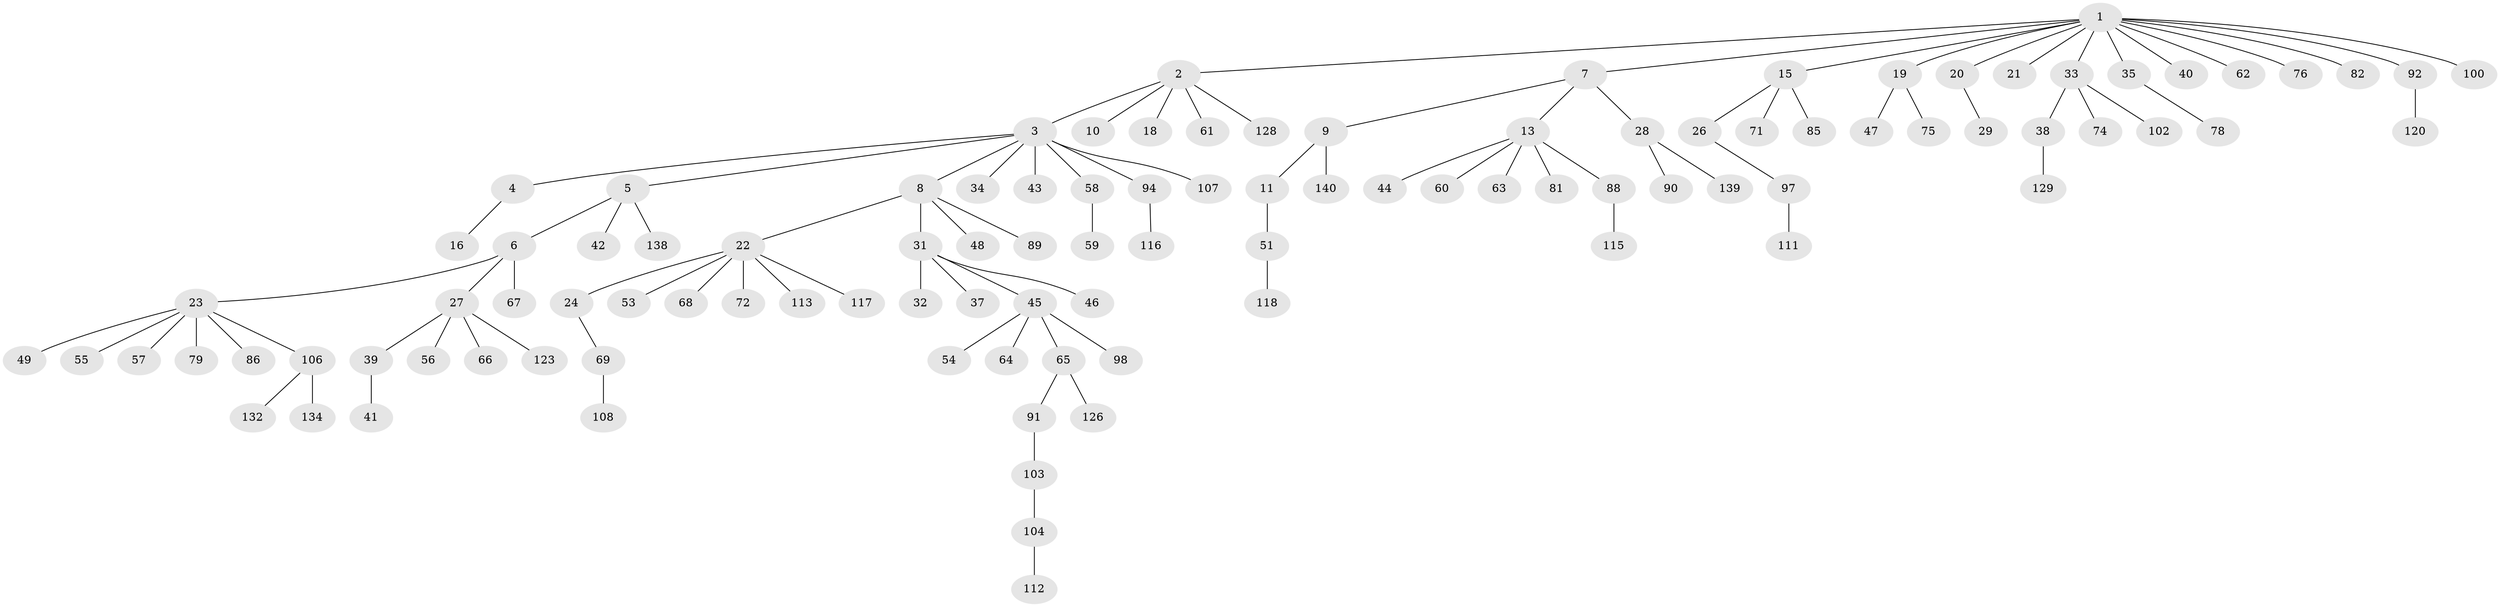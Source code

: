 // original degree distribution, {8: 0.020689655172413793, 7: 0.013793103448275862, 6: 0.013793103448275862, 3: 0.07586206896551724, 5: 0.04827586206896552, 4: 0.034482758620689655, 1: 0.5517241379310345, 2: 0.2413793103448276}
// Generated by graph-tools (version 1.1) at 2025/11/02/27/25 16:11:26]
// undirected, 104 vertices, 103 edges
graph export_dot {
graph [start="1"]
  node [color=gray90,style=filled];
  1 [super="+12"];
  2 [super="+70"];
  3 [super="+17"];
  4 [super="+25"];
  5 [super="+144"];
  6;
  7;
  8;
  9;
  10;
  11;
  13 [super="+14"];
  15 [super="+50"];
  16 [super="+96"];
  18 [super="+73"];
  19 [super="+110"];
  20;
  21 [super="+114"];
  22 [super="+36"];
  23 [super="+136"];
  24;
  26;
  27 [super="+30"];
  28 [super="+109"];
  29;
  31 [super="+105"];
  32 [super="+80"];
  33 [super="+93"];
  34;
  35;
  37;
  38 [super="+99"];
  39;
  40 [super="+124"];
  41;
  42;
  43;
  44;
  45 [super="+52"];
  46 [super="+83"];
  47;
  48 [super="+101"];
  49;
  51 [super="+119"];
  53;
  54;
  55;
  56;
  57;
  58;
  59 [super="+77"];
  60;
  61 [super="+137"];
  62;
  63;
  64 [super="+121"];
  65 [super="+87"];
  66 [super="+84"];
  67;
  68;
  69 [super="+133"];
  71;
  72;
  74;
  75 [super="+95"];
  76;
  78 [super="+135"];
  79;
  81;
  82 [super="+131"];
  85;
  86;
  88;
  89;
  90 [super="+130"];
  91;
  92;
  94 [super="+125"];
  97;
  98;
  100 [super="+122"];
  102;
  103 [super="+143"];
  104;
  106 [super="+145"];
  107;
  108;
  111;
  112;
  113 [super="+127"];
  115;
  116;
  117;
  118;
  120 [super="+141"];
  123;
  126;
  128;
  129;
  132;
  134;
  138 [super="+142"];
  139;
  140;
  1 -- 2;
  1 -- 7;
  1 -- 19;
  1 -- 40;
  1 -- 76;
  1 -- 82;
  1 -- 100;
  1 -- 33;
  1 -- 35;
  1 -- 15;
  1 -- 20;
  1 -- 21;
  1 -- 92;
  1 -- 62;
  2 -- 3;
  2 -- 10;
  2 -- 18;
  2 -- 61;
  2 -- 128;
  3 -- 4;
  3 -- 5;
  3 -- 8;
  3 -- 58;
  3 -- 34;
  3 -- 43;
  3 -- 107;
  3 -- 94;
  4 -- 16;
  5 -- 6;
  5 -- 42;
  5 -- 138;
  6 -- 23;
  6 -- 27;
  6 -- 67;
  7 -- 9;
  7 -- 13;
  7 -- 28;
  8 -- 22;
  8 -- 31;
  8 -- 48;
  8 -- 89;
  9 -- 11;
  9 -- 140;
  11 -- 51;
  13 -- 88;
  13 -- 81;
  13 -- 44;
  13 -- 60;
  13 -- 63;
  15 -- 26;
  15 -- 71;
  15 -- 85;
  19 -- 47;
  19 -- 75;
  20 -- 29;
  22 -- 24;
  22 -- 53;
  22 -- 72;
  22 -- 113;
  22 -- 117;
  22 -- 68;
  23 -- 49;
  23 -- 55;
  23 -- 57;
  23 -- 79;
  23 -- 86;
  23 -- 106;
  24 -- 69;
  26 -- 97;
  27 -- 39;
  27 -- 123;
  27 -- 56;
  27 -- 66;
  28 -- 90;
  28 -- 139;
  31 -- 32;
  31 -- 37;
  31 -- 45;
  31 -- 46;
  33 -- 38;
  33 -- 74;
  33 -- 102;
  35 -- 78;
  38 -- 129;
  39 -- 41;
  45 -- 54;
  45 -- 64;
  45 -- 65;
  45 -- 98;
  51 -- 118;
  58 -- 59;
  65 -- 91;
  65 -- 126;
  69 -- 108;
  88 -- 115;
  91 -- 103;
  92 -- 120;
  94 -- 116;
  97 -- 111;
  103 -- 104;
  104 -- 112;
  106 -- 132;
  106 -- 134;
}

